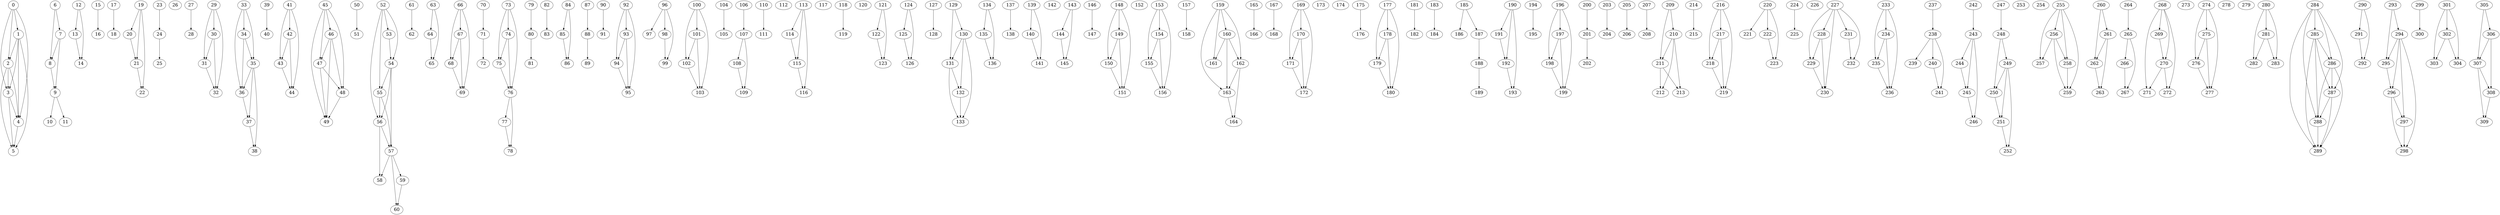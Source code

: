 digraph G {
    graph [fontsize=24]
    edge [fontsize=24]
    node [fontsize=24]
    ranksep = 1.5
    nodesep = .25
    0 -> { 1 2 3 4 };
    1 -> { 2 3 4 5 };
    2 -> { 3 4 5 };
    3 -> { 4 5 };
    4 -> { 5 };
    5 -> { };
    6 -> { 7 8 };
    7 -> { 8 9 };
    8 -> { 9 };
    9 -> { 10 11 };
    10 -> { };
    11 -> { };
    12 -> { 13 14 };
    13 -> { 14 };
    14 -> { };
    15 -> { 16 };
    16 -> { };
    17 -> { 18 };
    18 -> { };
    19 -> { 20 21 22 };
    20 -> { 21 };
    21 -> { 22 };
    22 -> { };
    23 -> { 24 };
    24 -> { 25 };
    25 -> { };
    26 -> { };
    27 -> { 28 };
    28 -> { };
    29 -> { 30 31 32 };
    30 -> { 31 32 };
    31 -> { 32 };
    32 -> { };
    33 -> { 34 35 36 };
    34 -> { 35 36 };
    35 -> { 36 37 38 };
    36 -> { 37 };
    37 -> { 38 };
    38 -> { };
    39 -> { 40 };
    40 -> { };
    41 -> { 42 43 44 };
    42 -> { 43 44 };
    43 -> { 44 };
    44 -> { };
    45 -> { 46 47 48 49 };
    46 -> { 47 48 49 };
    47 -> { 48 49 };
    48 -> { 49 };
    49 -> { };
    50 -> { 51 };
    51 -> { };
    52 -> { 53 54 55 56 };
    53 -> { 54 };
    54 -> { 55 56 57 };
    55 -> { 56 57 };
    56 -> { 57 58 };
    57 -> { 58 59 60 };
    58 -> { };
    59 -> { 60 };
    60 -> { };
    61 -> { 62 };
    62 -> { };
    63 -> { 64 65 };
    64 -> { 65 };
    65 -> { };
    66 -> { 67 68 69 };
    67 -> { 68 69 };
    68 -> { 69 };
    69 -> { };
    70 -> { 71 };
    71 -> { 72 };
    72 -> { };
    73 -> { 74 75 76 };
    74 -> { 75 76 };
    75 -> { 76 };
    76 -> { 77 78 };
    77 -> { 78 };
    78 -> { };
    79 -> { 80 };
    80 -> { 81 };
    81 -> { };
    82 -> { 83 };
    83 -> { };
    84 -> { 85 86 };
    85 -> { 86 };
    86 -> { };
    87 -> { 88 };
    88 -> { 89 };
    89 -> { };
    90 -> { 91 };
    91 -> { };
    92 -> { 93 94 95 };
    93 -> { 94 95 };
    94 -> { 95 };
    95 -> { };
    96 -> { 97 98 99 };
    97 -> { };
    98 -> { 99 };
    99 -> { };
    100 -> { 101 102 103 };
    101 -> { 102 103 };
    102 -> { 103 };
    103 -> { };
    104 -> { 105 };
    105 -> { };
    106 -> { 107 };
    107 -> { 108 109 };
    108 -> { 109 };
    109 -> { };
    110 -> { 111 };
    111 -> { };
    112 -> { };
    113 -> { 114 115 116 };
    114 -> { 115 };
    115 -> { 116 };
    116 -> { };
    117 -> { };
    118 -> { 119 };
    119 -> { };
    120 -> { };
    121 -> { 122 123 };
    122 -> { 123 };
    123 -> { };
    124 -> { 125 126 };
    125 -> { 126 };
    126 -> { };
    127 -> { 128 };
    128 -> { };
    129 -> { 130 131 };
    130 -> { 131 132 133 };
    131 -> { 132 133 };
    132 -> { 133 };
    133 -> { };
    134 -> { 135 136 };
    135 -> { 136 };
    136 -> { };
    137 -> { 138 };
    138 -> { };
    139 -> { 140 141 };
    140 -> { 141 };
    141 -> { };
    142 -> { };
    143 -> { 144 145 };
    144 -> { 145 };
    145 -> { };
    146 -> { 147 };
    147 -> { };
    148 -> { 149 150 151 };
    149 -> { 150 151 };
    150 -> { 151 };
    151 -> { };
    152 -> { };
    153 -> { 154 155 156 };
    154 -> { 155 156 };
    155 -> { 156 };
    156 -> { };
    157 -> { 158 };
    158 -> { };
    159 -> { 160 161 162 163 };
    160 -> { 161 162 163 };
    161 -> { };
    162 -> { 163 164 };
    163 -> { 164 };
    164 -> { };
    165 -> { 166 };
    166 -> { };
    167 -> { 168 };
    168 -> { };
    169 -> { 170 171 172 };
    170 -> { 171 172 };
    171 -> { 172 };
    172 -> { };
    173 -> { };
    174 -> { };
    175 -> { 176 };
    176 -> { };
    177 -> { 178 179 180 };
    178 -> { 179 180 };
    179 -> { 180 };
    180 -> { };
    181 -> { 182 };
    182 -> { };
    183 -> { 184 };
    184 -> { };
    185 -> { 186 187 };
    186 -> { };
    187 -> { 188 };
    188 -> { 189 };
    189 -> { };
    190 -> { 191 192 193 };
    191 -> { 192 };
    192 -> { 193 };
    193 -> { };
    194 -> { 195 };
    195 -> { };
    196 -> { 197 198 199 };
    197 -> { 198 199 };
    198 -> { 199 };
    199 -> { };
    200 -> { 201 };
    201 -> { 202 };
    202 -> { };
    203 -> { 204 };
    204 -> { };
    205 -> { 206 };
    206 -> { };
    207 -> { 208 };
    208 -> { };
    209 -> { 210 211 };
    210 -> { 211 212 213 };
    211 -> { 212 213 };
    212 -> { };
    213 -> { };
    214 -> { 215 };
    215 -> { };
    216 -> { 217 218 219 };
    217 -> { 218 219 };
    218 -> { 219 };
    219 -> { };
    220 -> { 221 222 223 };
    221 -> { };
    222 -> { 223 };
    223 -> { };
    224 -> { 225 };
    225 -> { };
    226 -> { };
    227 -> { 228 229 230 231 232 };
    228 -> { 229 230 };
    229 -> { 230 };
    230 -> { };
    231 -> { 232 };
    232 -> { };
    233 -> { 234 235 236 };
    234 -> { 235 236 };
    235 -> { 236 };
    236 -> { };
    237 -> { 238 };
    238 -> { 239 240 241 };
    239 -> { };
    240 -> { 241 };
    241 -> { };
    242 -> { 243 };
    243 -> { 244 245 246 };
    244 -> { 245 };
    245 -> { 246 };
    246 -> { };
    247 -> { 248 };
    248 -> { 249 250 };
    249 -> { 250 251 252 };
    250 -> { 251 };
    251 -> { 252 };
    252 -> { };
    253 -> { };
    254 -> { };
    255 -> { 256 257 258 259 };
    256 -> { 257 258 259 };
    257 -> { };
    258 -> { 259 };
    259 -> { };
    260 -> { 261 262 };
    261 -> { 262 263 };
    262 -> { 263 };
    263 -> { };
    264 -> { 265 };
    265 -> { 266 267 };
    266 -> { 267 };
    267 -> { };
    268 -> { 269 270 271 272 };
    269 -> { 270 };
    270 -> { 271 272 };
    271 -> { };
    272 -> { };
    273 -> { };
    274 -> { 275 276 277 };
    275 -> { 276 277 };
    276 -> { 277 };
    277 -> { };
    278 -> { };
    279 -> { };
    280 -> { 281 282 283 };
    281 -> { 282 283 };
    282 -> { };
    283 -> { };
    284 -> { 285 286 287 288 289 };
    285 -> { 286 287 288 289 };
    286 -> { 287 288 289 };
    287 -> { 288 289 };
    288 -> { 289 };
    289 -> { };
    290 -> { 291 292 };
    291 -> { 292 };
    292 -> { };
    293 -> { 294 295 };
    294 -> { 295 296 297 298 };
    295 -> { 296 };
    296 -> { 297 298 };
    297 -> { 298 };
    298 -> { };
    299 -> { 300 };
    300 -> { };
    301 -> { 302 303 304 };
    302 -> { 303 304 };
    303 -> { };
    304 -> { };
    305 -> { 306 307 };
    306 -> { 307 308 };
    307 -> { 308 309 };
    308 -> { 309 };
    309 -> { };
}
